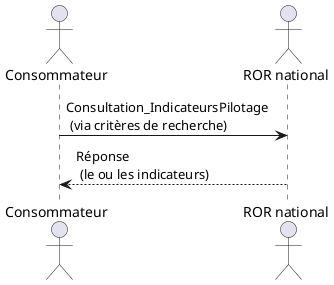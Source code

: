 @startuml consultation_indicateurs
actor "Consommateur" as C
actor "ROR national" as ROR
C -> ROR : Consultation_IndicateursPilotage \n (via critères de recherche)
ROR --> C : Réponse \n (le ou les indicateurs)
@enduml

